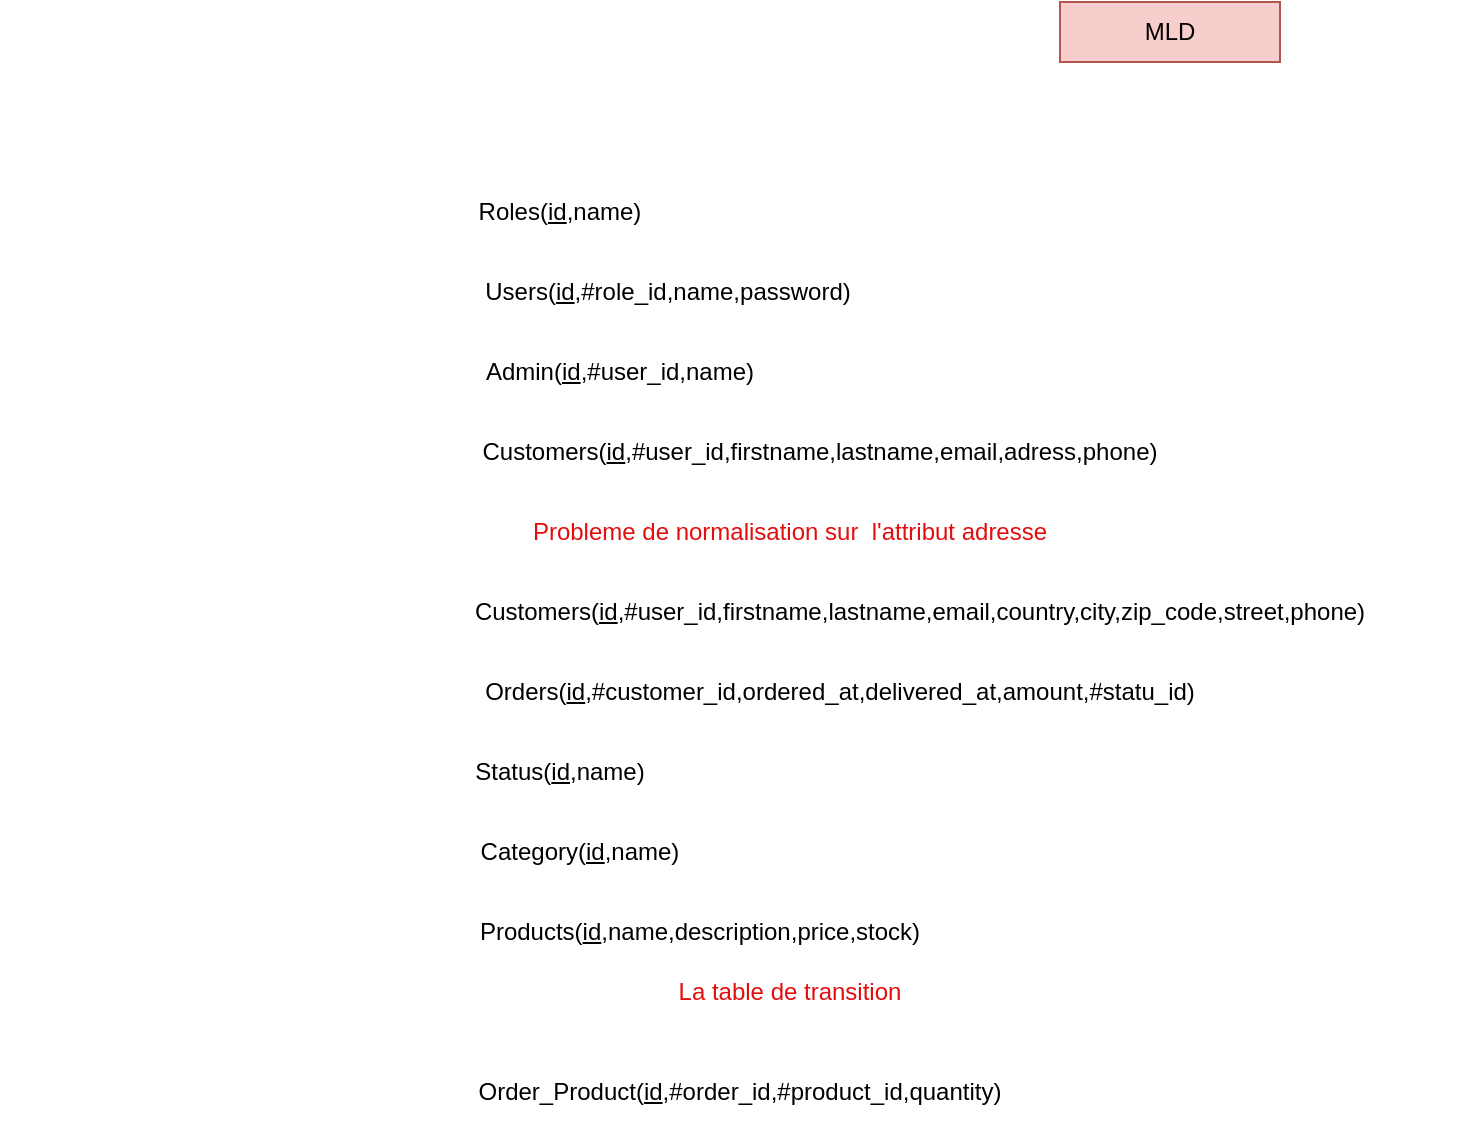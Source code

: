<mxfile version="24.3.0" type="google">
  <diagram name="Page-1" id="DcjXdEltLgWxhcHOEUOF">
    <mxGraphModel grid="1" page="1" gridSize="10" guides="1" tooltips="1" connect="1" arrows="1" fold="1" pageScale="1" pageWidth="827" pageHeight="1169" math="0" shadow="0">
      <root>
        <mxCell id="0" />
        <mxCell id="1" parent="0" />
        <mxCell id="_6zjsBJftD-I_7jk9RDa-1" value="MLD" style="text;html=1;align=center;verticalAlign=middle;whiteSpace=wrap;rounded=0;fillColor=#f8cecc;strokeColor=#b85450;" vertex="1" parent="1">
          <mxGeometry x="330" y="10" width="110" height="30" as="geometry" />
        </mxCell>
        <mxCell id="_6zjsBJftD-I_7jk9RDa-3" value="Roles(&lt;u&gt;id&lt;/u&gt;,name)" style="text;html=1;align=center;verticalAlign=middle;whiteSpace=wrap;rounded=0;" vertex="1" parent="1">
          <mxGeometry x="-200" y="100" width="560" height="30" as="geometry" />
        </mxCell>
        <mxCell id="_6zjsBJftD-I_7jk9RDa-4" value="Users(&lt;u&gt;id&lt;/u&gt;,#role_id,name,password)&lt;span style=&quot;color: rgba(0, 0, 0, 0); font-family: monospace; font-size: 0px; text-align: start; text-wrap: nowrap;&quot;&gt;%3CmxGraphModel%3E%3Croot%3E%3CmxCell%20id%3D%220%22%2F%3E%3CmxCell%20id%3D%221%22%20parent%3D%220%22%2F%3E%3CmxCell%20id%3D%222%22%20value%3D%22Roles(%26lt%3Bu%26gt%3Bid%26lt%3B%2Fu%26gt%3B%2Cname)%22%20style%3D%22text%3Bhtml%3D1%3Balign%3Dcenter%3BverticalAlign%3Dmiddle%3BwhiteSpace%3Dwrap%3Brounded%3D0%3B%22%20vertex%3D%221%22%20parent%3D%221%22%3E%3CmxGeometry%20x%3D%2250%22%20y%3D%2290%22%20width%3D%22560%22%20height%3D%2230%22%20as%3D%22geometry%22%2F%3E%3C%2FmxCell%3E%3C%2Froot%3E%3C%2FmxGraphModel%3E&lt;/span&gt;" style="text;html=1;align=center;verticalAlign=middle;whiteSpace=wrap;rounded=0;" vertex="1" parent="1">
          <mxGeometry x="-146" y="140" width="560" height="30" as="geometry" />
        </mxCell>
        <mxCell id="_6zjsBJftD-I_7jk9RDa-5" value="Admin(&lt;u&gt;id&lt;/u&gt;,#user_id,name)" style="text;html=1;align=center;verticalAlign=middle;whiteSpace=wrap;rounded=0;" vertex="1" parent="1">
          <mxGeometry x="-170" y="180" width="560" height="30" as="geometry" />
        </mxCell>
        <mxCell id="_6zjsBJftD-I_7jk9RDa-6" value="Customers(&lt;u&gt;id&lt;/u&gt;,#user_id,firstname,lastname,email,adress,phone)" style="text;html=1;align=center;verticalAlign=middle;whiteSpace=wrap;rounded=0;" vertex="1" parent="1">
          <mxGeometry x="-70" y="220" width="560" height="30" as="geometry" />
        </mxCell>
        <mxCell id="_6zjsBJftD-I_7jk9RDa-7" value="&lt;font color=&quot;#e30d0d&quot;&gt;Probleme de normalisation sur&amp;nbsp; l&#39;attribut adresse&lt;/font&gt;" style="text;html=1;align=center;verticalAlign=middle;whiteSpace=wrap;rounded=0;" vertex="1" parent="1">
          <mxGeometry x="40" y="260" width="310" height="30" as="geometry" />
        </mxCell>
        <mxCell id="_6zjsBJftD-I_7jk9RDa-8" value="Customers(&lt;u&gt;id&lt;/u&gt;,#user_id,firstname,lastname,email,country,city,zip_code,street,phone)" style="text;html=1;align=center;verticalAlign=middle;whiteSpace=wrap;rounded=0;" vertex="1" parent="1">
          <mxGeometry x="-20" y="300" width="560" height="30" as="geometry" />
        </mxCell>
        <mxCell id="_6zjsBJftD-I_7jk9RDa-9" value="Orders(&lt;u&gt;id&lt;/u&gt;,#customer_id,ordered_at,delivered_at,amount,#statu_id)" style="text;html=1;align=center;verticalAlign=middle;whiteSpace=wrap;rounded=0;" vertex="1" parent="1">
          <mxGeometry x="-60" y="340" width="560" height="30" as="geometry" />
        </mxCell>
        <mxCell id="_6zjsBJftD-I_7jk9RDa-10" value="Status(&lt;u&gt;id&lt;/u&gt;,name)" style="text;html=1;align=center;verticalAlign=middle;whiteSpace=wrap;rounded=0;" vertex="1" parent="1">
          <mxGeometry x="-200" y="380" width="560" height="30" as="geometry" />
        </mxCell>
        <mxCell id="_6zjsBJftD-I_7jk9RDa-11" value="Category(&lt;u&gt;id&lt;/u&gt;,name)" style="text;html=1;align=center;verticalAlign=middle;whiteSpace=wrap;rounded=0;" vertex="1" parent="1">
          <mxGeometry x="-190" y="420" width="560" height="30" as="geometry" />
        </mxCell>
        <mxCell id="_6zjsBJftD-I_7jk9RDa-12" value="Products(&lt;u&gt;id&lt;/u&gt;,name,description,price,stock)" style="text;html=1;align=center;verticalAlign=middle;whiteSpace=wrap;rounded=0;" vertex="1" parent="1">
          <mxGeometry x="-130" y="460" width="560" height="30" as="geometry" />
        </mxCell>
        <mxCell id="_6zjsBJftD-I_7jk9RDa-13" value="&lt;font color=&quot;#e30d0d&quot;&gt;La table de transition&lt;/font&gt;" style="text;html=1;align=center;verticalAlign=middle;whiteSpace=wrap;rounded=0;" vertex="1" parent="1">
          <mxGeometry x="40" y="490" width="310" height="30" as="geometry" />
        </mxCell>
        <mxCell id="_6zjsBJftD-I_7jk9RDa-14" value="Order_Product(&lt;u&gt;id&lt;/u&gt;,#order_id,#product_id,quantity)" style="text;html=1;align=center;verticalAlign=middle;whiteSpace=wrap;rounded=0;" vertex="1" parent="1">
          <mxGeometry x="-110" y="540" width="560" height="30" as="geometry" />
        </mxCell>
      </root>
    </mxGraphModel>
  </diagram>
</mxfile>
